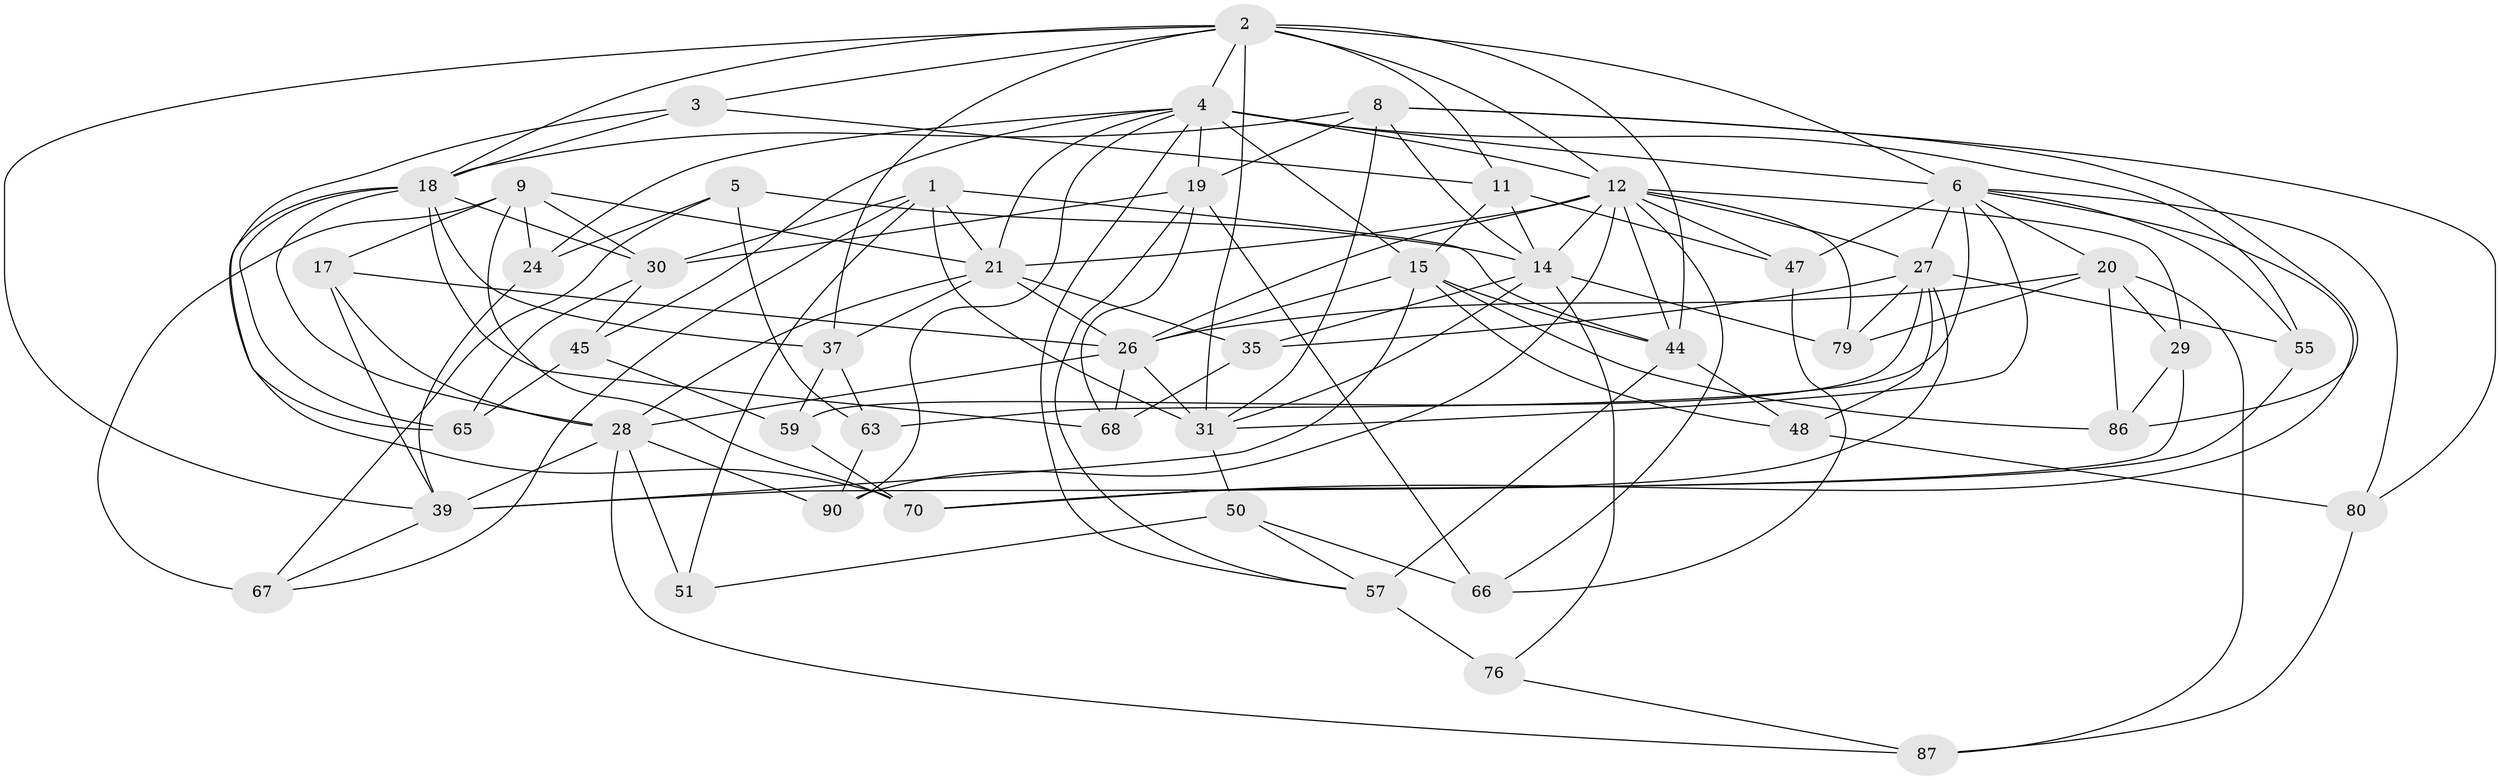 // original degree distribution, {4: 1.0}
// Generated by graph-tools (version 1.1) at 2025/16/03/09/25 04:16:35]
// undirected, 48 vertices, 135 edges
graph export_dot {
graph [start="1"]
  node [color=gray90,style=filled];
  1 [super="+22"];
  2 [super="+56+13"];
  3;
  4 [super="+46+16"];
  5;
  6 [super="+7+10"];
  8 [super="+89"];
  9 [super="+75"];
  11 [super="+32"];
  12 [super="+40+25"];
  14 [super="+23+95"];
  15 [super="+43+64"];
  17;
  18 [super="+74+49+58"];
  19 [super="+88"];
  20 [super="+83"];
  21 [super="+33+38"];
  24;
  26 [super="+81+36"];
  27 [super="+34+73"];
  28 [super="+94+53"];
  29;
  30 [super="+42"];
  31 [super="+69"];
  35;
  37 [super="+61"];
  39 [super="+78"];
  44 [super="+60"];
  45;
  47 [super="+71"];
  48;
  50;
  51;
  55;
  57 [super="+82"];
  59;
  63;
  65;
  66;
  67;
  68;
  70 [super="+91"];
  76;
  79;
  80;
  86;
  87;
  90;
  1 -- 51 [weight=2];
  1 -- 30;
  1 -- 44;
  1 -- 67;
  1 -- 21;
  1 -- 31 [weight=2];
  2 -- 6;
  2 -- 39;
  2 -- 3;
  2 -- 4;
  2 -- 37;
  2 -- 12;
  2 -- 31;
  2 -- 18;
  2 -- 11;
  2 -- 44;
  3 -- 65;
  3 -- 11;
  3 -- 18;
  4 -- 6 [weight=2];
  4 -- 57;
  4 -- 45;
  4 -- 55;
  4 -- 12;
  4 -- 21;
  4 -- 24;
  4 -- 90;
  4 -- 15;
  4 -- 19;
  5 -- 63;
  5 -- 67;
  5 -- 24;
  5 -- 14;
  6 -- 55;
  6 -- 70;
  6 -- 63;
  6 -- 80;
  6 -- 47 [weight=2];
  6 -- 27;
  6 -- 20;
  6 -- 31;
  8 -- 14;
  8 -- 18;
  8 -- 80;
  8 -- 86;
  8 -- 31;
  8 -- 19;
  9 -- 24;
  9 -- 67;
  9 -- 30;
  9 -- 17;
  9 -- 70;
  9 -- 21;
  11 -- 15;
  11 -- 14;
  11 -- 47 [weight=2];
  12 -- 44;
  12 -- 90;
  12 -- 27;
  12 -- 21;
  12 -- 26;
  12 -- 66;
  12 -- 79;
  12 -- 29;
  12 -- 14;
  12 -- 47;
  14 -- 76;
  14 -- 35;
  14 -- 31;
  14 -- 79;
  15 -- 44;
  15 -- 48;
  15 -- 39 [weight=2];
  15 -- 26;
  15 -- 86;
  17 -- 39;
  17 -- 26;
  17 -- 28;
  18 -- 68;
  18 -- 37 [weight=2];
  18 -- 65;
  18 -- 70;
  18 -- 28;
  18 -- 30;
  19 -- 57;
  19 -- 66;
  19 -- 68;
  19 -- 30;
  20 -- 87;
  20 -- 29;
  20 -- 26;
  20 -- 86;
  20 -- 79;
  21 -- 37;
  21 -- 26;
  21 -- 35;
  21 -- 28;
  24 -- 39;
  26 -- 31;
  26 -- 68;
  26 -- 28;
  27 -- 55;
  27 -- 79;
  27 -- 59;
  27 -- 48;
  27 -- 35;
  27 -- 70;
  28 -- 90;
  28 -- 51;
  28 -- 39;
  28 -- 87;
  29 -- 86;
  29 -- 39;
  30 -- 65;
  30 -- 45;
  31 -- 50;
  35 -- 68;
  37 -- 59;
  37 -- 63;
  39 -- 67;
  44 -- 48;
  44 -- 57;
  45 -- 59;
  45 -- 65;
  47 -- 66;
  48 -- 80;
  50 -- 66;
  50 -- 51;
  50 -- 57;
  55 -- 70;
  57 -- 76 [weight=2];
  59 -- 70;
  63 -- 90;
  76 -- 87;
  80 -- 87;
}
